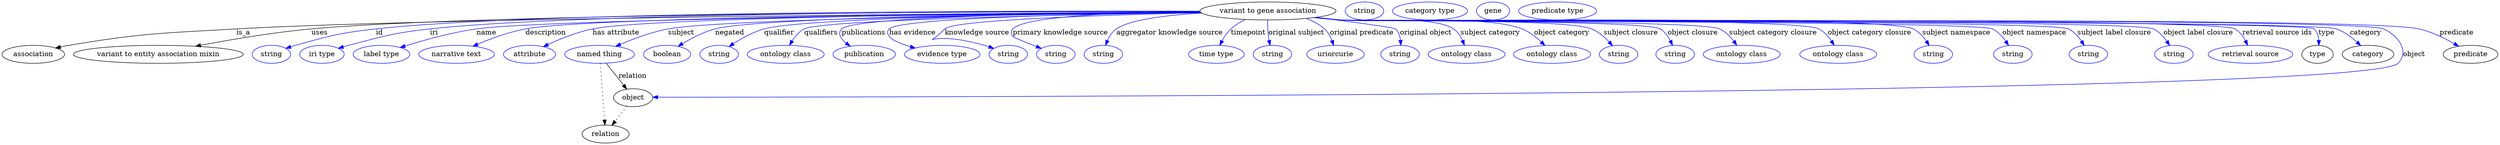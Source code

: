 digraph {
	graph [bb="0,0,4985,283"];
	node [label="\N"];
	"variant to gene association"	[height=0.5,
		label="variant to gene association",
		pos="2527.4,265",
		width=3.7733];
	association	[height=0.5,
		pos="62.394,178",
		width=1.7332];
	"variant to gene association" -> association	[label=is_a,
		lp="482.39,221.5",
		pos="e,106.9,190.64 2392,263.14 1996.1,260.38 844.39,250.68 468.39,229 319.03,220.39 280.93,220.81 133.39,196 128,195.09 122.42,194.01 \
116.85,192.83"];
	"variant to entity association mixin"	[height=0.5,
		pos="312.39,178",
		width=4.7121];
	"variant to gene association" -> "variant to entity association mixin"	[label=uses,
		lp="634.89,221.5",
		pos="e,386.84,194.24 2391.5,264.05 2014.9,263.77 962.97,260.15 618.39,229 542.98,222.18 458.05,207.76 396.84,196.15"];
	id	[color=blue,
		height=0.5,
		label=string,
		pos="538.39,178",
		width=1.0652];
	"variant to gene association" -> id	[color=blue,
		label=id,
		lp="753.39,221.5",
		pos="e,567.38,189.98 2391.6,264.56 2032.6,265.52 1064.5,264.62 746.39,229 674.24,220.92 656.34,215.5 586.39,196 583.29,195.13 580.09,\
194.17 576.89,193.15",
		style=solid];
	iri	[color=blue,
		height=0.5,
		label="iri type",
		pos="639.39,178",
		width=1.2277];
	"variant to gene association" -> iri	[color=blue,
		label=iri,
		lp="861.39,221.5",
		pos="e,672.31,190.17 2391.4,264.33 2047.6,264.67 1150,262.21 853.39,229 780.81,220.87 763.05,214.52 692.39,196 689.02,195.12 685.54,194.14 \
682.06,193.12",
		style=solid];
	name	[color=blue,
		height=0.5,
		label="label type",
		pos="758.39,178",
		width=1.5707];
	"variant to gene association" -> name	[color=blue,
		label=name,
		lp="966.39,221.5",
		pos="e,795.66,191.73 2392.2,262.85 2035.7,259.55 1087.2,248.99 946.39,229 897.44,222.05 842.98,206.69 805.33,194.82",
		style=solid];
	description	[color=blue,
		height=0.5,
		label="narrative text",
		pos="908.39,178",
		width=2.0943];
	"variant to gene association" -> description	[color=blue,
		label=description,
		lp="1083.9,221.5",
		pos="e,940.53,194.35 2392.1,263.36 2051,261.37 1173.4,253.89 1043.4,229 1010.9,222.78 975.98,209.65 949.77,198.4",
		style=solid];
	"has attribute"	[color=blue,
		height=0.5,
		label=attribute,
		pos="1053.4,178",
		width=1.4443];
	"variant to gene association" -> "has attribute"	[color=blue,
		label="has attribute",
		lp="1224.4,221.5",
		pos="e,1081.1,193.5 2392.2,263.23 2073.6,261.01 1293.8,253.16 1177.4,229 1146.9,222.67 1114.3,209.24 1090.2,197.89",
		style=solid];
	subject	[color=blue,
		height=0.5,
		label="named thing",
		pos="1193.4,178",
		width=1.9318];
	"variant to gene association" -> subject	[color=blue,
		label=subject,
		lp="1354.4,221.5",
		pos="e,1225,194.06 2392.6,262.53 2101.1,259 1430.3,248.81 1328.4,229 1295.7,222.65 1260.5,209.38 1234.3,198.11",
		style=solid];
	negated	[color=blue,
		height=0.5,
		label=boolean,
		pos="1327.4,178",
		width=1.2999];
	"variant to gene association" -> negated	[color=blue,
		label=negated,
		lp="1451.4,221.5",
		pos="e,1349.2,194.19 2392.1,263.12 2117.7,260.83 1513.7,253.1 1422.4,229 1399.5,222.96 1376,210.63 1358.1,199.72",
		style=solid];
	qualifier	[color=blue,
		height=0.5,
		label=string,
		pos="1430.4,178",
		width=1.0652];
	"variant to gene association" -> qualifier	[color=blue,
		label=qualifier,
		lp="1550.4,221.5",
		pos="e,1450.3,193.69 2392.2,262.82 2136.9,260.08 1602,251.68 1520.4,229 1498.2,222.85 1475.6,210.26 1458.6,199.26",
		style=solid];
	qualifiers	[color=blue,
		height=0.5,
		label="ontology class",
		pos="1563.4,178",
		width=2.1304];
	"variant to gene association" -> qualifiers	[color=blue,
		label=qualifiers,
		lp="1633.9,221.5",
		pos="e,1571.1,196.15 2393.3,261.99 2144.8,257.83 1634.8,247.15 1600.4,229 1590.3,223.65 1582.2,214.15 1576.2,204.85",
		style=solid];
	publications	[color=blue,
		height=0.5,
		label=publication,
		pos="1720.4,178",
		width=1.7332];
	"variant to gene association" -> publications	[color=blue,
		label=publications,
		lp="1719.4,221.5",
		pos="e,1692.4,194.33 2392,263.28 2157.9,261.37 1699.8,254.38 1675.4,229 1666.6,219.85 1673.4,209.46 1684.1,200.53",
		style=solid];
	"has evidence"	[color=blue,
		height=0.5,
		label="evidence type",
		pos="1876.4,178",
		width=2.0943];
	"variant to gene association" -> "has evidence"	[color=blue,
		label="has evidence",
		lp="1816.9,221.5",
		pos="e,1822.5,190.62 2392.4,262.53 2180.5,259.55 1791.5,251.09 1770.4,229 1765.8,224.18 1766.5,219.4 1770.4,214 1776.1,206.14 1793.5,\
199.08 1812.7,193.39",
		style=solid];
	"knowledge source"	[color=blue,
		height=0.5,
		label=string,
		pos="2008.4,178",
		width=1.0652];
	"variant to gene association" -> "knowledge source"	[color=blue,
		label="knowledge source",
		lp="1945.9,221.5",
		pos="e,1979.4,189.89 2394.2,261.41 2210.2,257.17 1898.7,247.32 1881.4,229 1838.8,184.05 1842.2,230.26 1960.4,196 1963.5,195.1 1966.7,\
194.11 1969.9,193.08",
		style=solid];
	"primary knowledge source"	[color=blue,
		height=0.5,
		label=string,
		pos="2103.4,178",
		width=1.0652];
	"variant to gene association" -> "primary knowledge source"	[color=blue,
		label="primary knowledge source",
		lp="2112.4,221.5",
		pos="e,2074.1,190.02 2391.6,264.04 2249.2,262.63 2042.5,255.9 2017.4,229 2012.8,224.13 2013.7,219.53 2017.4,214 2018.9,211.76 2042.4,\
202.25 2064.5,193.72",
		style=solid];
	"aggregator knowledge source"	[color=blue,
		height=0.5,
		label=string,
		pos="2198.4,178",
		width=1.0652];
	"variant to gene association" -> "aggregator knowledge source"	[color=blue,
		label="aggregator knowledge source",
		lp="2330.9,221.5",
		pos="e,2202.8,196.19 2395.2,260.82 2326.9,256.84 2252.1,248.07 2224.4,229 2216.2,223.38 2210.5,214.37 2206.5,205.54",
		style=solid];
	timepoint	[color=blue,
		height=0.5,
		label="time type",
		pos="2424.4,178",
		width=1.5346];
	"variant to gene association" -> timepoint	[color=blue,
		label=timepoint,
		lp="2488.4,221.5",
		pos="e,2431.1,196.04 2482,247.84 2471.9,242.84 2461.7,236.6 2453.4,229 2446.2,222.39 2440.3,213.57 2435.7,205.19",
		style=solid];
	"original subject"	[color=blue,
		height=0.5,
		label=string,
		pos="2536.4,178",
		width=1.0652];
	"variant to gene association" -> "original subject"	[color=blue,
		label="original subject",
		lp="2584.4,221.5",
		pos="e,2531.8,195.97 2526.9,246.81 2526.8,237.14 2527.1,224.86 2528.4,214 2528.7,211.31 2529.2,208.52 2529.7,205.75",
		style=solid];
	"original predicate"	[color=blue,
		height=0.5,
		label=uriorcurie,
		pos="2662.4,178",
		width=1.5887];
	"variant to gene association" -> "original predicate"	[color=blue,
		label="original predicate",
		lp="2714.9,221.5",
		pos="e,2658.8,196 2604.1,250.03 2617.3,245.02 2630,238.23 2640.4,229 2647.3,222.83 2652.2,214.08 2655.5,205.62",
		style=solid];
	"original object"	[color=blue,
		height=0.5,
		label=string,
		pos="2791.4,178",
		width=1.0652];
	"variant to gene association" -> "original object"	[color=blue,
		label="original object",
		lp="2842.9,221.5",
		pos="e,2793,196.19 2622.9,252.19 2694.1,243.19 2779.4,231.87 2782.4,229 2788.5,223.16 2791.3,214.71 2792.4,206.41",
		style=solid];
	"subject category"	[color=blue,
		height=0.5,
		label="ontology class",
		pos="2924.4,178",
		width=2.1304];
	"variant to gene association" -> "subject category"	[color=blue,
		label="subject category",
		lp="2971.9,221.5",
		pos="e,2920.1,196.32 2623.3,252.25 2639.7,250.39 2656.5,248.56 2672.4,247 2722.5,242.07 2856.4,256.84 2898.4,229 2906.7,223.52 2912.5,\
214.54 2916.4,205.7",
		style=solid];
	"object category"	[color=blue,
		height=0.5,
		label="ontology class",
		pos="3095.4,178",
		width=2.1304];
	"variant to gene association" -> "object category"	[color=blue,
		label="object category",
		lp="3114.9,221.5",
		pos="e,3081,195.75 2621.7,252.02 2638.5,250.14 2656,248.37 2672.4,247 2752.9,240.29 2960.2,258.37 3035.4,229 3049.8,223.37 3063.3,212.8 \
3073.9,202.83",
		style=solid];
	"subject closure"	[color=blue,
		height=0.5,
		label=string,
		pos="3228.4,178",
		width=1.0652];
	"variant to gene association" -> "subject closure"	[color=blue,
		label="subject closure",
		lp="3252.9,221.5",
		pos="e,3216.2,195.31 2620.9,251.91 2638,250.02 2655.7,248.27 2672.4,247 2728,242.75 3122.8,250.29 3174.4,229 3187.8,223.46 3200,212.99 \
3209.3,203.05",
		style=solid];
	"object closure"	[color=blue,
		height=0.5,
		label=string,
		pos="3341.4,178",
		width=1.0652];
	"variant to gene association" -> "object closure"	[color=blue,
		label="object closure",
		lp="3376.4,221.5",
		pos="e,3336,196.09 2620.5,251.85 2637.7,249.95 2655.6,248.22 2672.4,247 2707.8,244.43 3280.7,246.93 3311.4,229 3320.5,223.69 3327.1,214.45 \
3331.8,205.35",
		style=solid];
	"subject category closure"	[color=blue,
		height=0.5,
		label="ontology class",
		pos="3474.4,178",
		width=2.1304];
	"variant to gene association" -> "subject category closure"	[color=blue,
		label="subject category closure",
		lp="3536.9,221.5",
		pos="e,3464.5,196.28 2620.1,251.83 2637.4,249.92 2655.5,248.19 2672.4,247 2714.4,244.04 3392.2,246.81 3430.4,229 3441.7,223.71 3451.4,\
213.95 3458.7,204.44",
		style=solid];
	"object category closure"	[color=blue,
		height=0.5,
		label="ontology class",
		pos="3667.4,178",
		width=2.1304];
	"variant to gene association" -> "object category closure"	[color=blue,
		label="object category closure",
		lp="3729.9,221.5",
		pos="e,3659.1,196.25 2620.1,251.76 2637.4,249.86 2655.5,248.15 2672.4,247 2725.4,243.4 3580.9,252.75 3628.4,229 3638.8,223.78 3647.3,\
214.3 3653.7,204.98",
		style=solid];
	"subject namespace"	[color=blue,
		height=0.5,
		label=string,
		pos="3857.4,178",
		width=1.0652];
	"variant to gene association" -> "subject namespace"	[color=blue,
		label="subject namespace",
		lp="3903.4,221.5",
		pos="e,3849.1,195.78 2619.7,251.76 2637.2,249.85 2655.3,248.13 2672.4,247 2735.9,242.79 3760.3,257.01 3817.4,229 3828.2,223.68 3837.1,\
213.86 3843.7,204.32",
		style=solid];
	"object namespace"	[color=blue,
		height=0.5,
		label=string,
		pos="4016.4,178",
		width=1.0652];
	"variant to gene association" -> "object namespace"	[color=blue,
		label="object namespace",
		lp="4059.4,221.5",
		pos="e,4007.8,195.8 2619.7,251.74 2637.2,249.82 2655.3,248.12 2672.4,247 2708.5,244.64 3942.8,244.71 3975.4,229 3986.4,223.7 3995.4,213.89 \
4002.2,204.35",
		style=solid];
	"subject label closure"	[color=blue,
		height=0.5,
		label=string,
		pos="4167.4,178",
		width=1.0652];
	"variant to gene association" -> "subject label closure"	[color=blue,
		label="subject label closure",
		lp="4219.4,221.5",
		pos="e,4159.1,195.79 2619.7,251.72 2637.2,249.81 2655.3,248.1 2672.4,247 2712.7,244.39 4091.1,246.73 4127.4,229 4138.3,223.7 4147.1,213.88 \
4153.7,204.34",
		style=solid];
	"object label closure"	[color=blue,
		height=0.5,
		label=string,
		pos="4338.4,178",
		width=1.0652];
	"variant to gene association" -> "object label closure"	[color=blue,
		label="object label closure",
		lp="4386.9,221.5",
		pos="e,4329.8,195.81 2619.3,251.74 2636.9,249.82 2655.2,248.1 2672.4,247 2717.4,244.12 4256.7,248.53 4297.4,229 4308.4,223.72 4317.4,\
213.91 4324.2,204.36",
		style=solid];
	"retrieval source ids"	[color=blue,
		height=0.5,
		label="retrieval source",
		pos="4491.4,178",
		width=2.347];
	"variant to gene association" -> "retrieval source ids"	[color=blue,
		label="retrieval source ids",
		lp="4544.9,221.5",
		pos="e,4485.7,196.17 2619.3,251.73 2636.9,249.8 2655.2,248.09 2672.4,247 2722,243.85 4417.1,253.37 4460.4,229 4469.6,223.79 4476.5,214.57 \
4481.4,205.46",
		style=solid];
	type	[height=0.5,
		pos="4625.4,178",
		width=0.86659];
	"variant to gene association" -> type	[color=blue,
		label=type,
		lp="4643.4,221.5",
		pos="e,4628.1,195.99 2619.3,251.72 2636.9,249.79 2655.2,248.08 2672.4,247 2699.4,245.3 4598.1,246.83 4618.4,229 4624.9,223.33 4627.4,\
214.66 4628.1,206.12",
		style=solid];
	category	[height=0.5,
		pos="4726.4,178",
		width=1.4263];
	"variant to gene association" -> category	[color=blue,
		label=category,
		lp="4721.9,221.5",
		pos="e,4711.7,195.49 2619.3,251.71 2636.9,249.79 2655.2,248.08 2672.4,247 2727.6,243.52 4611.3,247.44 4663.4,229 4678.6,223.6 4693,212.85 \
4704.1,202.69",
		style=solid];
	object	[height=0.5,
		pos="1260.4,91",
		width=1.0832];
	"variant to gene association" -> object	[color=blue,
		label=object,
		lp="4818.4,178",
		pos="e,1299.5,91.995 2619.3,251.71 2636.9,249.78 2655.2,248.08 2672.4,247 2730.2,243.37 4704.7,253.1 4757.4,229 4787.6,215.16 4809.7,\
183.75 4786.4,160 4722.6,94.997 1731.2,92.085 1309.6,91.997",
		style=solid];
	predicate	[height=0.5,
		pos="4930.4,178",
		width=1.5165];
	"variant to gene association" -> predicate	[color=blue,
		label=predicate,
		lp="4902.4,221.5",
		pos="e,4906.6,194.36 2619.3,251.7 2636.9,249.78 2655.2,248.08 2672.4,247 2791.9,239.52 4710.8,256.31 4827.4,229 4852.3,223.17 4878.2,\
210.57 4897.8,199.48",
		style=solid];
	subject -> object	[label=relation,
		lp="1259.4,134.5",
		pos="e,1247.6,108.18 1206.6,160.21 1216.5,147.71 1230.1,130.45 1241.1,116.43"];
	relation	[height=0.5,
		pos="1205.4,18",
		width=1.2999];
	subject -> relation	[pos="e,1204.1,36.188 1194.7,159.79 1196.8,132.48 1200.8,78.994 1203.3,46.38",
		style=dotted];
	association_type	[color=blue,
		height=0.5,
		label=string,
		pos="2719.4,265",
		width=1.0652];
	association_category	[color=blue,
		height=0.5,
		label="category type",
		pos="2850.4,265",
		width=2.0762];
	object -> relation	[pos="e,1218.2,35.54 1247.9,73.889 1241,64.939 1232.2,53.617 1224.4,43.584",
		style=dotted];
	"variant to gene association_object"	[color=blue,
		height=0.5,
		label=gene,
		pos="2976.4,265",
		width=0.92075];
	"variant to gene association_predicate"	[color=blue,
		height=0.5,
		label="predicate type",
		pos="3105.4,265",
		width=2.1665];
}
